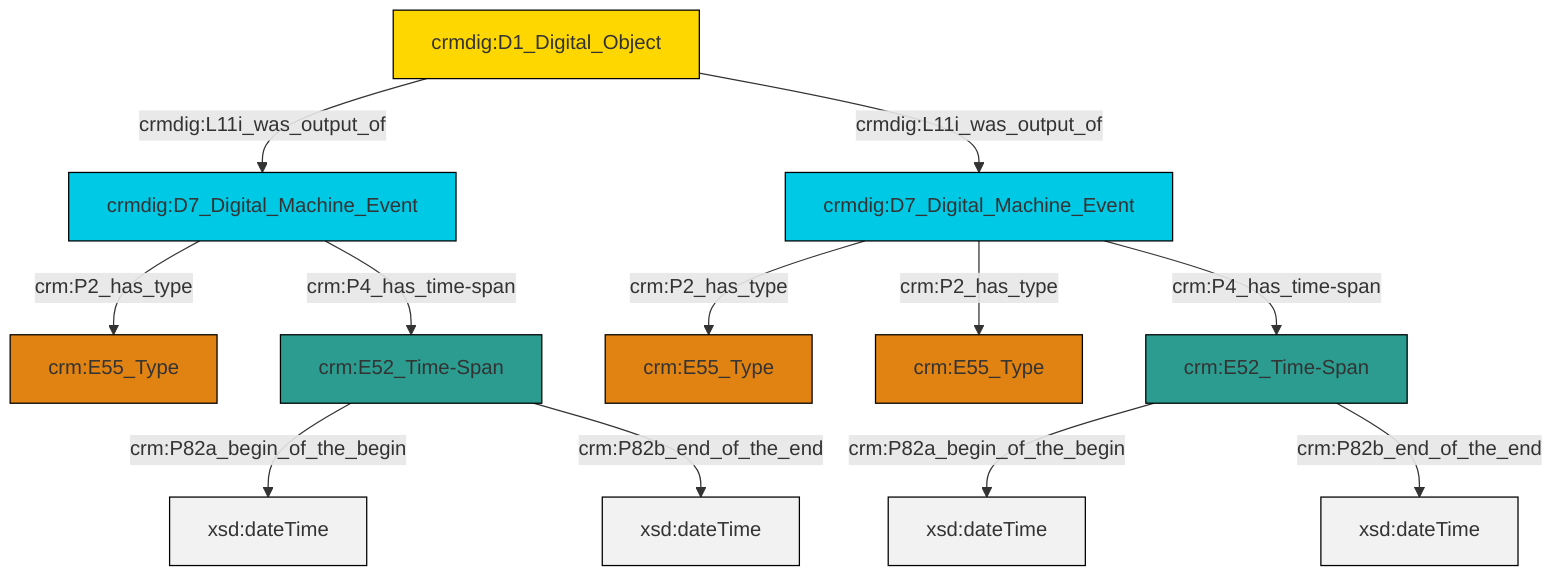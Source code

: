 graph TD
classDef Literal fill:#f2f2f2,stroke:#000000;
classDef CRM_Entity fill:#FFFFFF,stroke:#000000;
classDef Temporal_Entity fill:#00C9E6, stroke:#000000;
classDef Type fill:#E18312, stroke:#000000;
classDef Time-Span fill:#2C9C91, stroke:#000000;
classDef Appellation fill:#FFEB7F, stroke:#000000;
classDef Place fill:#008836, stroke:#000000;
classDef Persistent_Item fill:#B266B2, stroke:#000000;
classDef Conceptual_Object fill:#FFD700, stroke:#000000;
classDef Physical_Thing fill:#D2B48C, stroke:#000000;
classDef Actor fill:#f58aad, stroke:#000000;
classDef PC_Classes fill:#4ce600, stroke:#000000;
classDef Multi fill:#cccccc,stroke:#000000;

2["crmdig:D1_Digital_Object"]:::Conceptual_Object -->|crmdig:L11i_was_output_of| 0["crmdig:D7_Digital_Machine_Event"]:::Temporal_Entity
3["crm:E52_Time-Span"]:::Time-Span -->|crm:P82a_begin_of_the_begin| 4[xsd:dateTime]:::Literal
5["crmdig:D7_Digital_Machine_Event"]:::Temporal_Entity -->|crm:P2_has_type| 6["crm:E55_Type"]:::Type
7["crm:E52_Time-Span"]:::Time-Span -->|crm:P82a_begin_of_the_begin| 8[xsd:dateTime]:::Literal
5["crmdig:D7_Digital_Machine_Event"]:::Temporal_Entity -->|crm:P2_has_type| 14["crm:E55_Type"]:::Type
0["crmdig:D7_Digital_Machine_Event"]:::Temporal_Entity -->|crm:P2_has_type| 9["crm:E55_Type"]:::Type
3["crm:E52_Time-Span"]:::Time-Span -->|crm:P82b_end_of_the_end| 17[xsd:dateTime]:::Literal
5["crmdig:D7_Digital_Machine_Event"]:::Temporal_Entity -->|crm:P4_has_time-span| 3["crm:E52_Time-Span"]:::Time-Span
0["crmdig:D7_Digital_Machine_Event"]:::Temporal_Entity -->|crm:P4_has_time-span| 7["crm:E52_Time-Span"]:::Time-Span
2["crmdig:D1_Digital_Object"]:::Conceptual_Object -->|crmdig:L11i_was_output_of| 5["crmdig:D7_Digital_Machine_Event"]:::Temporal_Entity
7["crm:E52_Time-Span"]:::Time-Span -->|crm:P82b_end_of_the_end| 22[xsd:dateTime]:::Literal